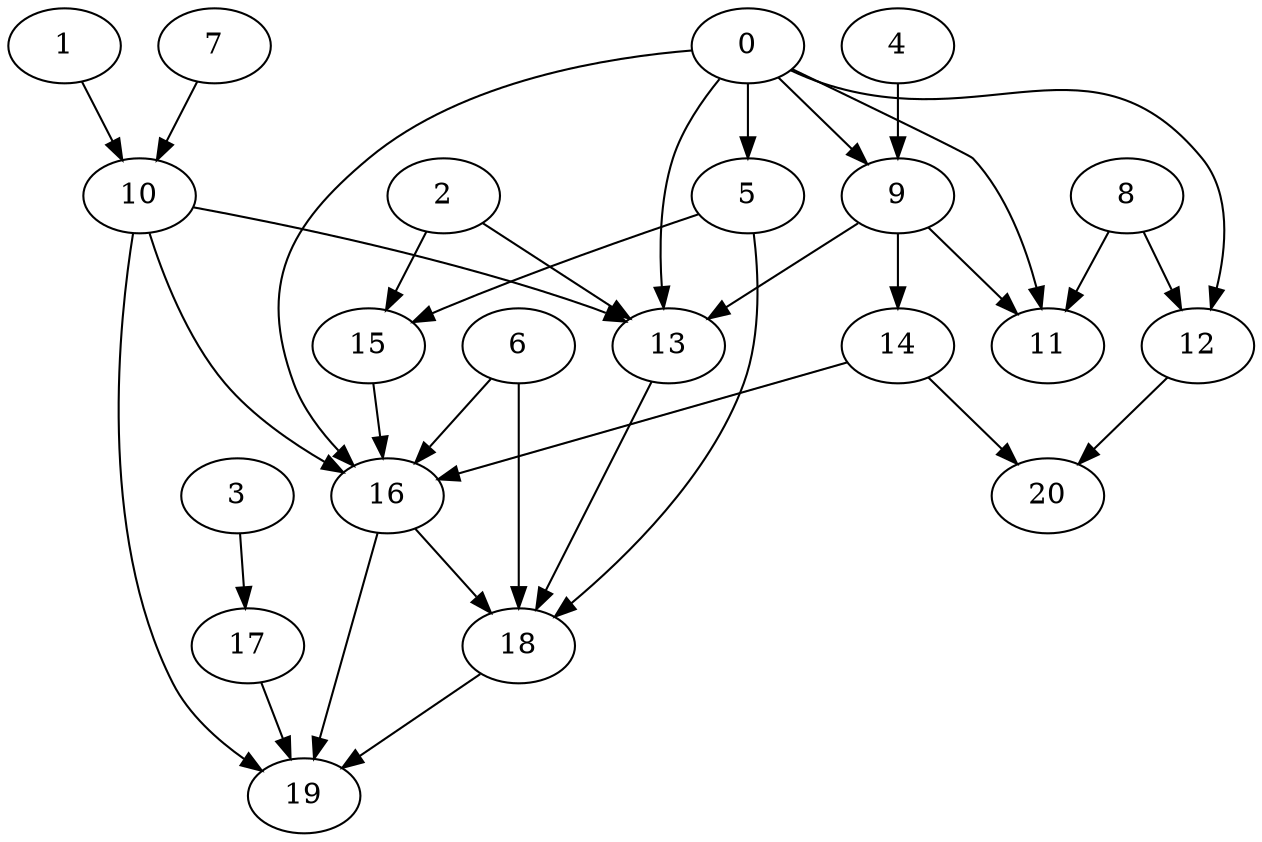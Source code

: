 digraph "Random_Nodes_21_Density_1.57_CCR_0.10_WeightType_Random_Heterogeneous-4-2-strong" {
0 [Weight=119];
1 [Weight=68];
5 [Weight=171];
7 [Weight=51];
10 [Weight=137];
4 [Weight=51];
2 [Weight=68];
6 [Weight=102];
9 [Weight=51];
15 [Weight=51];
3 [Weight=119];
14 [Weight=34];
13 [Weight=119];
16 [Weight=85];
8 [Weight=34];
17 [Weight=137];
18 [Weight=119];
12 [Weight=34];
20 [Weight=154];
19 [Weight=85];
11 [Weight=68];
2 -> 15 [Weight=3];
0 -> 13 [Weight=9];
10 -> 13 [Weight=10];
14 -> 20 [Weight=5];
10 -> 19 [Weight=8];
16 -> 18 [Weight=2];
0 -> 9 [Weight=3];
18 -> 19 [Weight=8];
14 -> 16 [Weight=7];
0 -> 5 [Weight=3];
7 -> 10 [Weight=2];
6 -> 18 [Weight=6];
9 -> 13 [Weight=2];
8 -> 12 [Weight=3];
16 -> 19 [Weight=2];
5 -> 18 [Weight=9];
6 -> 16 [Weight=4];
0 -> 11 [Weight=4];
0 -> 16 [Weight=10];
0 -> 12 [Weight=6];
2 -> 13 [Weight=9];
3 -> 17 [Weight=2];
13 -> 18 [Weight=8];
15 -> 16 [Weight=10];
10 -> 16 [Weight=5];
12 -> 20 [Weight=3];
9 -> 11 [Weight=5];
5 -> 15 [Weight=9];
1 -> 10 [Weight=7];
17 -> 19 [Weight=4];
9 -> 14 [Weight=8];
4 -> 9 [Weight=6];
8 -> 11 [Weight=4];
}
